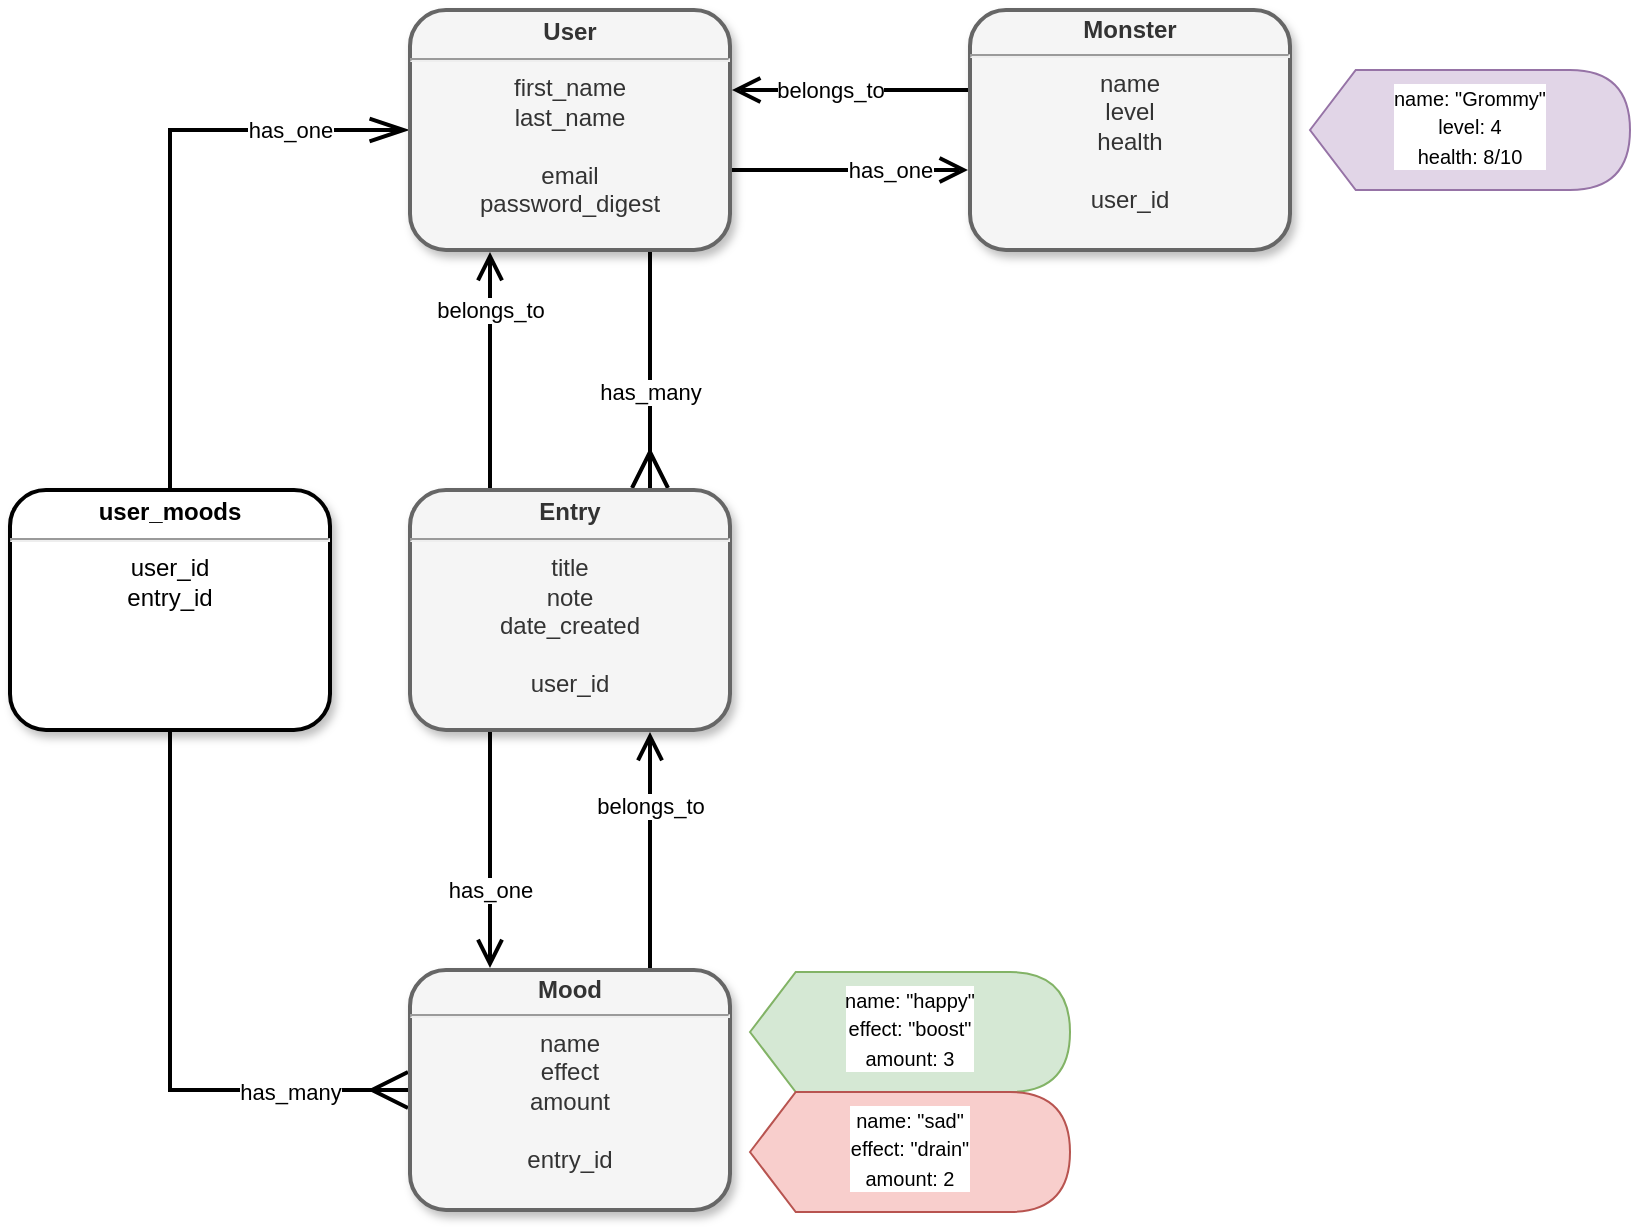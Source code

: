 <mxfile version="14.2.4" type="embed">
    <diagram id="RYIWCqvo5ib80Qj71-xO" name="Page-1">
        <mxGraphModel dx="813" dy="490" grid="0" gridSize="10" guides="1" tooltips="0" connect="1" arrows="1" fold="1" page="1" pageScale="1" pageWidth="1100" pageHeight="850" background="#ffffff" math="0" shadow="0">
            <root>
                <mxCell id="0"/>
                <mxCell id="1" parent="0"/>
                <mxCell id="BWyOHfadWM58S0qas0ry-14" style="edgeStyle=orthogonalEdgeStyle;rounded=0;orthogonalLoop=1;jettySize=auto;html=1;endArrow=open;endFill=0;endSize=10;strokeColor=#000000;strokeWidth=2;" parent="1" source="BWyOHfadWM58S0qas0ry-3" target="BWyOHfadWM58S0qas0ry-7" edge="1">
                    <mxGeometry relative="1" as="geometry">
                        <Array as="points">
                            <mxPoint x="660" y="200"/>
                            <mxPoint x="660" y="200"/>
                        </Array>
                    </mxGeometry>
                </mxCell>
                <mxCell id="BWyOHfadWM58S0qas0ry-23" value="has_one" style="edgeLabel;html=1;align=center;verticalAlign=middle;resizable=0;points=[];" parent="BWyOHfadWM58S0qas0ry-14" vertex="1" connectable="0">
                    <mxGeometry x="-0.006" y="-4" relative="1" as="geometry">
                        <mxPoint x="20.67" y="-4" as="offset"/>
                    </mxGeometry>
                </mxCell>
                <mxCell id="BWyOHfadWM58S0qas0ry-15" style="edgeStyle=orthogonalEdgeStyle;rounded=0;orthogonalLoop=1;jettySize=auto;html=1;endArrow=ERmany;endFill=0;endSize=15;strokeColor=#000000;strokeWidth=2;" parent="1" source="BWyOHfadWM58S0qas0ry-3" target="BWyOHfadWM58S0qas0ry-12" edge="1">
                    <mxGeometry relative="1" as="geometry">
                        <Array as="points">
                            <mxPoint x="550" y="290"/>
                            <mxPoint x="550" y="290"/>
                        </Array>
                    </mxGeometry>
                </mxCell>
                <mxCell id="BWyOHfadWM58S0qas0ry-24" value="has_many" style="edgeLabel;html=1;align=center;verticalAlign=middle;resizable=0;points=[];" parent="BWyOHfadWM58S0qas0ry-15" vertex="1" connectable="0">
                    <mxGeometry x="0.345" relative="1" as="geometry">
                        <mxPoint y="-10.17" as="offset"/>
                    </mxGeometry>
                </mxCell>
                <mxCell id="BWyOHfadWM58S0qas0ry-28" style="rounded=0;orthogonalLoop=1;jettySize=auto;html=1;startArrow=openThin;startFill=0;startSize=15;endArrow=ERmany;endFill=0;endSize=15;jumpStyle=gap;entryX=0;entryY=0.5;entryDx=0;entryDy=0;edgeStyle=elbowEdgeStyle;targetPerimeterSpacing=0;strokeColor=#000000;strokeWidth=2;" parent="1" target="BWyOHfadWM58S0qas0ry-13" edge="1">
                    <mxGeometry relative="1" as="geometry">
                        <mxPoint x="429" y="180" as="sourcePoint"/>
                        <Array as="points">
                            <mxPoint x="310" y="370"/>
                            <mxPoint x="390" y="390"/>
                            <mxPoint x="350" y="420"/>
                        </Array>
                    </mxGeometry>
                </mxCell>
                <mxCell id="BWyOHfadWM58S0qas0ry-30" value="has_one" style="edgeLabel;html=1;align=center;verticalAlign=middle;resizable=0;points=[];" parent="BWyOHfadWM58S0qas0ry-28" vertex="1" connectable="0">
                    <mxGeometry x="-0.712" y="1" relative="1" as="geometry">
                        <mxPoint x="44.33" y="-1" as="offset"/>
                    </mxGeometry>
                </mxCell>
                <mxCell id="BWyOHfadWM58S0qas0ry-31" value="has_many" style="edgeLabel;html=1;align=center;verticalAlign=middle;resizable=0;points=[];" parent="BWyOHfadWM58S0qas0ry-28" vertex="1" connectable="0">
                    <mxGeometry x="0.78" y="-1" relative="1" as="geometry">
                        <mxPoint x="19.83" as="offset"/>
                    </mxGeometry>
                </mxCell>
                <mxCell id="BWyOHfadWM58S0qas0ry-3" value="&lt;p style=&quot;margin: 4px 0px 0px ; font-size: 12px&quot;&gt;&lt;b style=&quot;font-size: 12px&quot;&gt;User&lt;/b&gt;&lt;/p&gt;&lt;hr style=&quot;font-size: 12px&quot;&gt;first_name&lt;br style=&quot;font-size: 12px&quot;&gt;last_name&lt;br style=&quot;font-size: 12px&quot;&gt;&lt;br style=&quot;font-size: 12px&quot;&gt;email&lt;br style=&quot;font-size: 12px&quot;&gt;password_digest&lt;br style=&quot;font-size: 12px&quot;&gt;&lt;p style=&quot;font-size: 12px&quot;&gt;&lt;/p&gt;" style="verticalAlign=middle;align=center;overflow=fill;fontSize=12;fontFamily=Helvetica;html=1;perimeterSpacing=1;rounded=1;glass=0;shadow=1;sketch=0;strokeWidth=2;fillColor=#f5f5f5;strokeColor=#666666;fontColor=#333333;" parent="1" vertex="1">
                    <mxGeometry x="430" y="120" width="160" height="120" as="geometry"/>
                </mxCell>
                <mxCell id="BWyOHfadWM58S0qas0ry-19" style="edgeStyle=orthogonalEdgeStyle;rounded=0;orthogonalLoop=1;jettySize=auto;html=1;endArrow=open;endFill=0;endSize=10;strokeColor=#000000;strokeWidth=2;" parent="1" source="BWyOHfadWM58S0qas0ry-7" target="BWyOHfadWM58S0qas0ry-3" edge="1">
                    <mxGeometry relative="1" as="geometry">
                        <Array as="points">
                            <mxPoint x="670" y="160"/>
                            <mxPoint x="670" y="160"/>
                        </Array>
                    </mxGeometry>
                </mxCell>
                <mxCell id="BWyOHfadWM58S0qas0ry-22" value="belongs_to" style="edgeLabel;html=1;align=center;verticalAlign=middle;resizable=0;points=[];" parent="BWyOHfadWM58S0qas0ry-19" vertex="1" connectable="0">
                    <mxGeometry x="-0.319" y="-1" relative="1" as="geometry">
                        <mxPoint x="-29" y="1" as="offset"/>
                    </mxGeometry>
                </mxCell>
                <mxCell id="BWyOHfadWM58S0qas0ry-7" value="&lt;p style=&quot;margin: 4px 0px 0px ; line-height: 100% ; font-size: 12px&quot;&gt;&lt;b style=&quot;font-size: 12px&quot;&gt;Monster&lt;/b&gt;&lt;/p&gt;&lt;hr style=&quot;font-size: 12px&quot;&gt;name&lt;br&gt;level&lt;br style=&quot;font-size: 12px&quot;&gt;health&lt;br style=&quot;font-size: 12px&quot;&gt;&lt;br style=&quot;font-size: 12px&quot;&gt;user_id" style="verticalAlign=middle;align=center;overflow=fill;fontSize=12;fontFamily=Helvetica;html=1;perimeterSpacing=1;rounded=1;glass=0;shadow=1;sketch=0;strokeWidth=2;fillColor=#f5f5f5;strokeColor=#666666;fontColor=#333333;" parent="1" vertex="1">
                    <mxGeometry x="710" y="120" width="160" height="120" as="geometry"/>
                </mxCell>
                <mxCell id="BWyOHfadWM58S0qas0ry-16" style="edgeStyle=orthogonalEdgeStyle;rounded=0;orthogonalLoop=1;jettySize=auto;html=1;endArrow=open;endFill=0;endSize=10;strokeColor=#000000;strokeWidth=2;" parent="1" source="BWyOHfadWM58S0qas0ry-12" target="BWyOHfadWM58S0qas0ry-13" edge="1">
                    <mxGeometry relative="1" as="geometry">
                        <Array as="points">
                            <mxPoint x="470" y="550"/>
                            <mxPoint x="470" y="550"/>
                        </Array>
                    </mxGeometry>
                </mxCell>
                <mxCell id="BWyOHfadWM58S0qas0ry-17" value="has_one" style="edgeLabel;html=1;align=center;verticalAlign=middle;resizable=0;points=[];" parent="BWyOHfadWM58S0qas0ry-16" vertex="1" connectable="0">
                    <mxGeometry x="-0.051" relative="1" as="geometry">
                        <mxPoint y="23.17" as="offset"/>
                    </mxGeometry>
                </mxCell>
                <mxCell id="BWyOHfadWM58S0qas0ry-20" style="edgeStyle=orthogonalEdgeStyle;rounded=0;orthogonalLoop=1;jettySize=auto;html=1;endArrow=open;endFill=0;endSize=10;strokeColor=#000000;strokeWidth=2;" parent="1" source="BWyOHfadWM58S0qas0ry-12" target="BWyOHfadWM58S0qas0ry-3" edge="1">
                    <mxGeometry relative="1" as="geometry">
                        <Array as="points">
                            <mxPoint x="470" y="310"/>
                            <mxPoint x="470" y="310"/>
                        </Array>
                    </mxGeometry>
                </mxCell>
                <mxCell id="BWyOHfadWM58S0qas0ry-25" value="belongs_to" style="edgeLabel;html=1;align=center;verticalAlign=middle;resizable=0;points=[];" parent="BWyOHfadWM58S0qas0ry-20" vertex="1" connectable="0">
                    <mxGeometry x="-0.104" relative="1" as="geometry">
                        <mxPoint y="-36.5" as="offset"/>
                    </mxGeometry>
                </mxCell>
                <mxCell id="BWyOHfadWM58S0qas0ry-12" value="&lt;p style=&quot;margin: 4px 0px 0px ; font-size: 12px&quot;&gt;&lt;b style=&quot;font-size: 12px&quot;&gt;Entry&lt;/b&gt;&lt;/p&gt;&lt;hr style=&quot;font-size: 12px&quot;&gt;title&lt;br style=&quot;font-size: 12px&quot;&gt;note&lt;br&gt;date_created&lt;br style=&quot;font-size: 12px&quot;&gt;&lt;br style=&quot;font-size: 12px&quot;&gt;user_id" style="verticalAlign=middle;align=center;overflow=fill;fontSize=12;fontFamily=Helvetica;html=1;perimeterSpacing=1;rounded=1;glass=0;shadow=1;sketch=0;strokeWidth=2;fillColor=#f5f5f5;strokeColor=#666666;fontColor=#333333;" parent="1" vertex="1">
                    <mxGeometry x="430" y="360" width="160" height="120" as="geometry"/>
                </mxCell>
                <mxCell id="BWyOHfadWM58S0qas0ry-21" style="edgeStyle=orthogonalEdgeStyle;rounded=0;orthogonalLoop=1;jettySize=auto;html=1;endArrow=open;endFill=0;endSize=10;strokeColor=#000000;strokeWidth=2;" parent="1" source="BWyOHfadWM58S0qas0ry-13" target="BWyOHfadWM58S0qas0ry-12" edge="1">
                    <mxGeometry relative="1" as="geometry">
                        <Array as="points">
                            <mxPoint x="550" y="540"/>
                            <mxPoint x="550" y="540"/>
                        </Array>
                    </mxGeometry>
                </mxCell>
                <mxCell id="BWyOHfadWM58S0qas0ry-26" value="belongs_to" style="edgeLabel;html=1;align=center;verticalAlign=middle;resizable=0;points=[];" parent="BWyOHfadWM58S0qas0ry-21" vertex="1" connectable="0">
                    <mxGeometry x="0.376" relative="1" as="geometry">
                        <mxPoint as="offset"/>
                    </mxGeometry>
                </mxCell>
                <mxCell id="BWyOHfadWM58S0qas0ry-13" value="&lt;p style=&quot;margin: 4px 0px 0px ; line-height: 100% ; font-size: 12px&quot;&gt;&lt;b style=&quot;font-size: 12px&quot;&gt;Mood&lt;/b&gt;&lt;/p&gt;&lt;hr style=&quot;font-size: 12px&quot;&gt;name&lt;br style=&quot;font-size: 12px&quot;&gt;effect&lt;br style=&quot;font-size: 12px&quot;&gt;amount&lt;br style=&quot;font-size: 12px&quot;&gt;&lt;br style=&quot;font-size: 12px&quot;&gt;entry_id" style="verticalAlign=middle;align=center;overflow=fill;fontSize=12;fontFamily=Helvetica;html=1;perimeterSpacing=1;rounded=1;glass=0;shadow=1;sketch=0;strokeWidth=2;fillColor=#f5f5f5;strokeColor=#666666;fontColor=#333333;" parent="1" vertex="1">
                    <mxGeometry x="430" y="600" width="160" height="120" as="geometry"/>
                </mxCell>
                <mxCell id="BWyOHfadWM58S0qas0ry-33" value="&lt;p style=&quot;margin: 4px 0px 0px ; font-size: 12px&quot;&gt;&lt;b&gt;user_moods&lt;/b&gt;&lt;/p&gt;&lt;hr&gt;user_id&lt;br&gt;entry_id" style="verticalAlign=middle;align=center;overflow=fill;fontSize=12;fontFamily=Helvetica;html=1;perimeterSpacing=1;rounded=1;glass=0;shadow=1;sketch=0;strokeWidth=2;" parent="1" vertex="1">
                    <mxGeometry x="230" y="360" width="160" height="120" as="geometry"/>
                </mxCell>
                <mxCell id="4" value="&lt;font size=&quot;1&quot;&gt;name: &quot;happy&quot;&lt;br&gt;effect: &quot;boost&quot;&lt;br&gt;amount: 3&lt;br&gt;&lt;/font&gt;" style="shape=display;whiteSpace=wrap;html=1;size=0.143;fillColor=#d5e8d4;strokeColor=#82b366;verticalAlign=top;align=center;fontColor=#000000;labelBackgroundColor=#ffffff;" parent="1" vertex="1">
                    <mxGeometry x="600" y="601" width="160" height="60" as="geometry"/>
                </mxCell>
                <mxCell id="7" value="&lt;font size=&quot;1&quot;&gt;&lt;font color=&quot;#000000&quot;&gt;name: &quot;sad&quot;&lt;br&gt;effect: &quot;drain&quot;&lt;br&gt;amount: 2&lt;/font&gt;&lt;br&gt;&lt;/font&gt;" style="shape=display;whiteSpace=wrap;html=1;size=0.143;fillColor=#f8cecc;strokeColor=#b85450;verticalAlign=top;align=center;labelBackgroundColor=#ffffff;" parent="1" vertex="1">
                    <mxGeometry x="600" y="661" width="160" height="60" as="geometry"/>
                </mxCell>
                <mxCell id="8" value="&lt;font size=&quot;1&quot;&gt;name: &quot;Grommy&quot;&lt;br&gt;level: 4&lt;br&gt;health: 8/10&lt;br&gt;&lt;/font&gt;" style="shape=display;whiteSpace=wrap;html=1;size=0.143;fillColor=#e1d5e7;strokeColor=#9673a6;verticalAlign=top;align=center;labelBackgroundColor=#ffffff;fontColor=#000000;" parent="1" vertex="1">
                    <mxGeometry x="880" y="150" width="160" height="60" as="geometry"/>
                </mxCell>
            </root>
        </mxGraphModel>
    </diagram>
</mxfile>